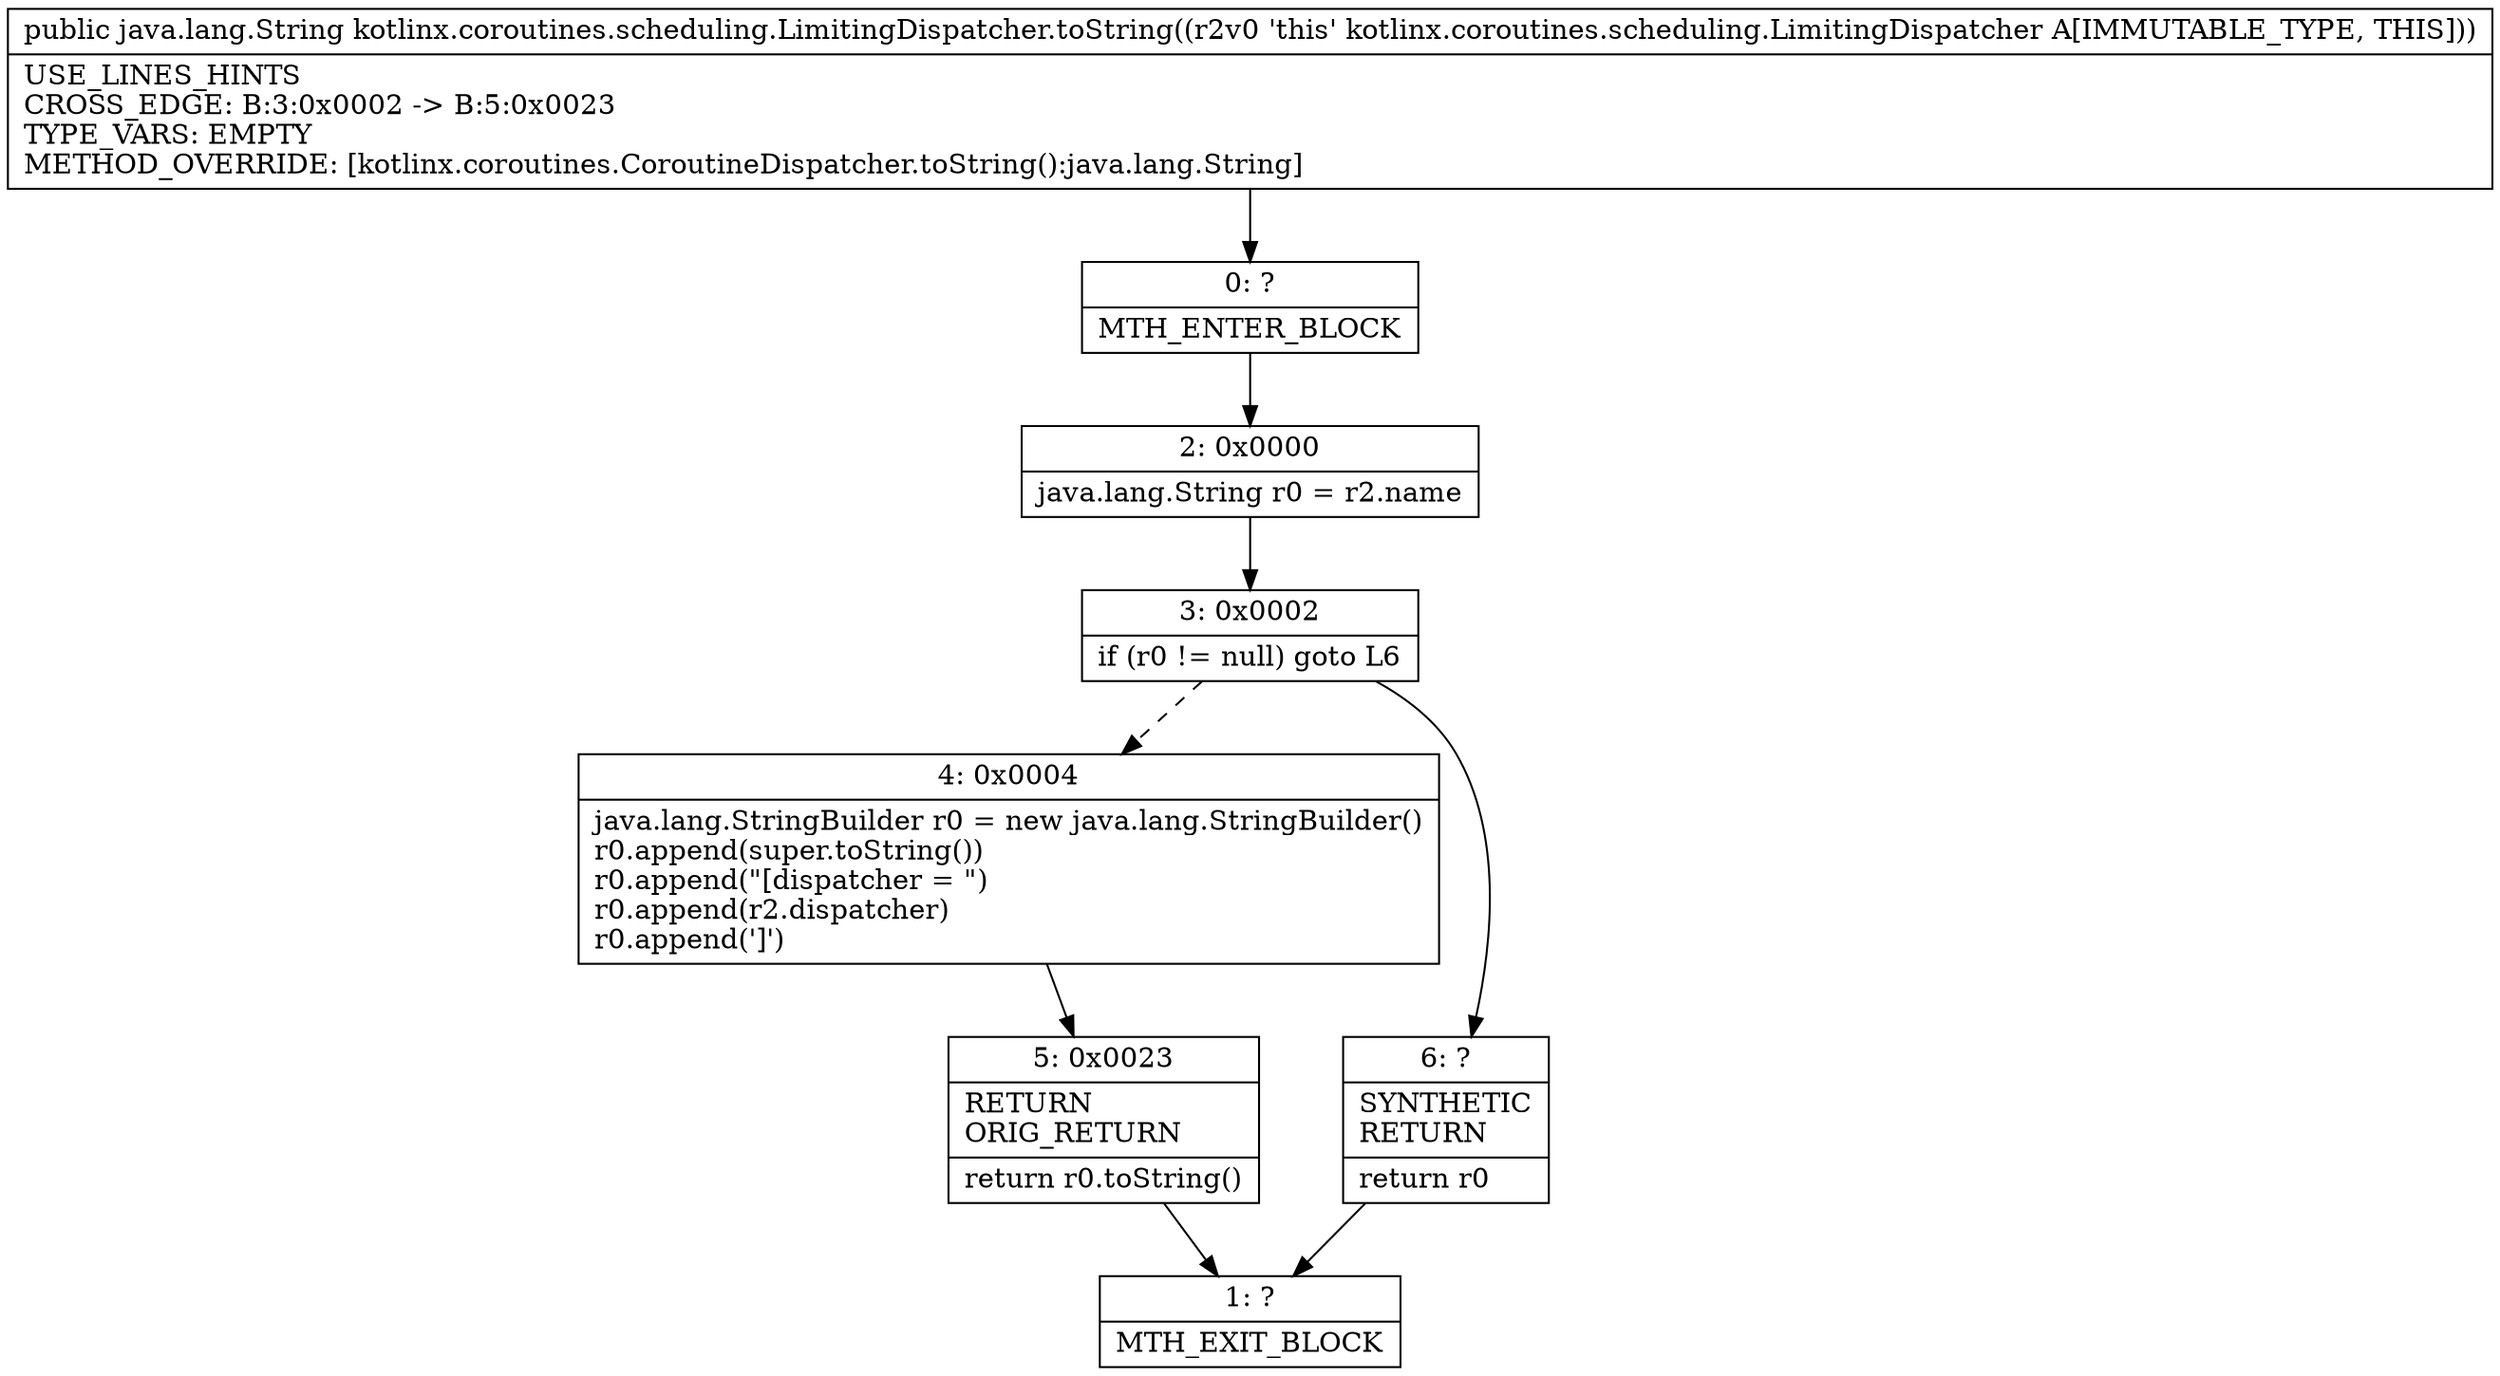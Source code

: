 digraph "CFG forkotlinx.coroutines.scheduling.LimitingDispatcher.toString()Ljava\/lang\/String;" {
Node_0 [shape=record,label="{0\:\ ?|MTH_ENTER_BLOCK\l}"];
Node_2 [shape=record,label="{2\:\ 0x0000|java.lang.String r0 = r2.name\l}"];
Node_3 [shape=record,label="{3\:\ 0x0002|if (r0 != null) goto L6\l}"];
Node_4 [shape=record,label="{4\:\ 0x0004|java.lang.StringBuilder r0 = new java.lang.StringBuilder()\lr0.append(super.toString())\lr0.append(\"[dispatcher = \")\lr0.append(r2.dispatcher)\lr0.append(']')\l}"];
Node_5 [shape=record,label="{5\:\ 0x0023|RETURN\lORIG_RETURN\l|return r0.toString()\l}"];
Node_1 [shape=record,label="{1\:\ ?|MTH_EXIT_BLOCK\l}"];
Node_6 [shape=record,label="{6\:\ ?|SYNTHETIC\lRETURN\l|return r0\l}"];
MethodNode[shape=record,label="{public java.lang.String kotlinx.coroutines.scheduling.LimitingDispatcher.toString((r2v0 'this' kotlinx.coroutines.scheduling.LimitingDispatcher A[IMMUTABLE_TYPE, THIS]))  | USE_LINES_HINTS\lCROSS_EDGE: B:3:0x0002 \-\> B:5:0x0023\lTYPE_VARS: EMPTY\lMETHOD_OVERRIDE: [kotlinx.coroutines.CoroutineDispatcher.toString():java.lang.String]\l}"];
MethodNode -> Node_0;Node_0 -> Node_2;
Node_2 -> Node_3;
Node_3 -> Node_4[style=dashed];
Node_3 -> Node_6;
Node_4 -> Node_5;
Node_5 -> Node_1;
Node_6 -> Node_1;
}

